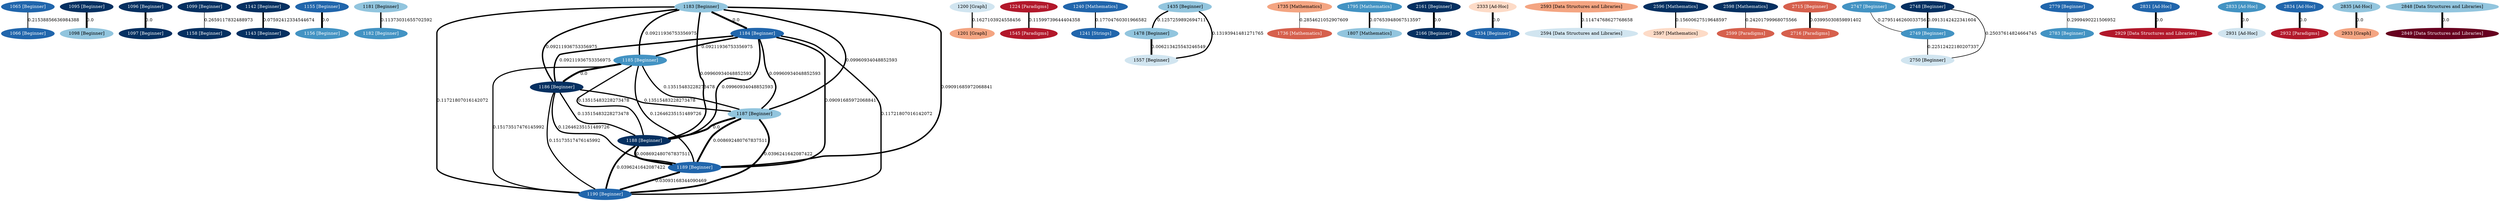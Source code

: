 graph "Co-ocurrence graph (problems_in_out)" {
	node [style=filled]
	1065 [label="1065 [Beginner]" color="#2166AC" fillcolor="#2166AC" fontcolor=white]
	1066 [label="1066 [Beginner]" color="#2166AC" fillcolor="#2166AC" fontcolor=white]
	1065 -- 1066 [label=0.21538856636984388 style="setlinewidth(2.410192)" weight=2]
	1095 [label="1095 [Beginner]" color="#053061" fillcolor="#053061" fontcolor=white]
	1098 [label="1098 [Beginner]" color="#92C5DE" fillcolor="#92C5DE" fontcolor=black]
	1095 -- 1098 [label=0.0 style="setlinewidth(6.000000)" weight=6]
	1096 [label="1096 [Beginner]" color="#053061" fillcolor="#053061" fontcolor=white]
	1097 [label="1097 [Beginner]" color="#053061" fillcolor="#053061" fontcolor=white]
	1096 -- 1097 [label=0.0 style="setlinewidth(6.000000)" weight=6]
	1099 [label="1099 [Beginner]" color="#053061" fillcolor="#053061" fontcolor=white]
	1158 [label="1158 [Beginner]" color="#053061" fillcolor="#053061" fontcolor=white]
	1099 -- 1158 [label=0.2659117832488973 style="setlinewidth(1.568139)" weight=1]
	1142 [label="1142 [Beginner]" color="#053061" fillcolor="#053061" fontcolor=white]
	1143 [label="1143 [Beginner]" color="#053061" fillcolor="#053061" fontcolor=white]
	1142 -- 1143 [label=0.07592412334544674 style="setlinewidth(4.734598)" weight=4]
	1155 [label="1155 [Beginner]" color="#2166AC" fillcolor="#2166AC" fontcolor=white]
	1156 [label="1156 [Beginner]" color="#4393C3" fillcolor="#4393C3" fontcolor=white]
	1155 -- 1156 [label=0.0 style="setlinewidth(6.000000)" weight=6]
	1181 [label="1181 [Beginner]" color="#92C5DE" fillcolor="#92C5DE" fontcolor=black]
	1182 [label="1182 [Beginner]" color="#4393C3" fillcolor="#4393C3" fontcolor=white]
	1181 -- 1182 [label=0.11373031655702592 style="setlinewidth(4.104495)" weight=4]
	1183 [label="1183 [Beginner]" color="#92C5DE" fillcolor="#92C5DE" fontcolor=black]
	1184 [label="1184 [Beginner]" color="#2166AC" fillcolor="#2166AC" fontcolor=white]
	1183 -- 1184 [label=0.0 style="setlinewidth(6.000000)" weight=6]
	1189 [label="1189 [Beginner]" color="#2166AC" fillcolor="#2166AC" fontcolor=white]
	1183 -- 1189 [label=0.09091685972068841 style="setlinewidth(4.484720)" weight=4]
	1185 [label="1185 [Beginner]" color="#4393C3" fillcolor="#4393C3" fontcolor=white]
	1183 -- 1185 [label=0.09211936753356975 style="setlinewidth(4.464678)" weight=4]
	1186 [label="1186 [Beginner]" color="#053061" fillcolor="#053061" fontcolor=white]
	1183 -- 1186 [label=0.09211936753356975 style="setlinewidth(4.464678)" weight=4]
	1187 [label="1187 [Beginner]" color="#92C5DE" fillcolor="#92C5DE" fontcolor=black]
	1183 -- 1187 [label=0.09960934048852593 style="setlinewidth(4.339845)" weight=4]
	1188 [label="1188 [Beginner]" color="#053061" fillcolor="#053061" fontcolor=white]
	1183 -- 1188 [label=0.09960934048852593 style="setlinewidth(4.339845)" weight=4]
	1190 [label="1190 [Beginner]" color="#2166AC" fillcolor="#2166AC" fontcolor=white]
	1183 -- 1190 [label=0.11721807016142072 style="setlinewidth(4.046366)" weight=4]
	1184 -- 1189 [label=0.09091685972068841 style="setlinewidth(4.484720)" weight=4]
	1184 -- 1185 [label=0.09211936753356975 style="setlinewidth(4.464678)" weight=4]
	1184 -- 1186 [label=0.09211936753356975 style="setlinewidth(4.464678)" weight=4]
	1184 -- 1187 [label=0.09960934048852593 style="setlinewidth(4.339845)" weight=4]
	1184 -- 1188 [label=0.09960934048852593 style="setlinewidth(4.339845)" weight=4]
	1184 -- 1190 [label=0.11721807016142072 style="setlinewidth(4.046366)" weight=4]
	1185 -- 1186 [label=0.0 style="setlinewidth(6.000000)" weight=6]
	1185 -- 1189 [label=0.12646235151489726 style="setlinewidth(3.892295)" weight=3]
	1185 -- 1187 [label=0.13515483228273478 style="setlinewidth(3.747420)" weight=3]
	1185 -- 1188 [label=0.13515483228273478 style="setlinewidth(3.747420)" weight=3]
	1185 -- 1190 [label=0.15173517476145992 style="setlinewidth(3.471081)" weight=3]
	1186 -- 1189 [label=0.12646235151489726 style="setlinewidth(3.892295)" weight=3]
	1186 -- 1187 [label=0.13515483228273478 style="setlinewidth(3.747420)" weight=3]
	1186 -- 1188 [label=0.13515483228273478 style="setlinewidth(3.747420)" weight=3]
	1186 -- 1190 [label=0.15173517476145992 style="setlinewidth(3.471081)" weight=3]
	1187 -- 1188 [label=0.0 style="setlinewidth(6.000000)" weight=6]
	1187 -- 1189 [label=0.008692480767837511 style="setlinewidth(5.855125)" weight=5]
	1187 -- 1190 [label=0.0396241642087422 style="setlinewidth(5.339598)" weight=5]
	1188 -- 1189 [label=0.008692480767837511 style="setlinewidth(5.855125)" weight=5]
	1188 -- 1190 [label=0.0396241642087422 style="setlinewidth(5.339598)" weight=5]
	1189 -- 1190 [label=0.03093168344090469 style="setlinewidth(5.484472)" weight=5]
	1200 [label="1200 [Graph]" color="#D1E5F0" fillcolor="#D1E5F0" fontcolor=black]
	1201 [label="1201 [Graph]" color="#F4A582" fillcolor="#F4A582" fontcolor=black]
	1200 -- 1201 [label=0.1627103924558456 style="setlinewidth(3.288161)" weight=3]
	1224 [label="1224 [Paradigms]" color="#B2182B" fillcolor="#B2182B" fontcolor=white]
	1545 [label="1545 [Paradigms]" color="#B2182B" fillcolor="#B2182B" fontcolor=white]
	1224 -- 1545 [label=0.11599739644404358 style="setlinewidth(4.066711)" weight=4]
	1240 [label="1240 [Mathematics]" color="#2166AC" fillcolor="#2166AC" fontcolor=white]
	1241 [label="1241 [Strings]" color="#2166AC" fillcolor="#2166AC" fontcolor=white]
	1240 -- 1241 [label=0.17704760301966582 style="setlinewidth(3.049208)" weight=3]
	1435 [label="1435 [Beginner]" color="#92C5DE" fillcolor="#92C5DE" fontcolor=black]
	1478 [label="1478 [Beginner]" color="#92C5DE" fillcolor="#92C5DE" fontcolor=black]
	1435 -- 1478 [label=0.1257259892694711 style="setlinewidth(3.904568)" weight=3]
	1557 [label="1557 [Beginner]" color="#D1E5F0" fillcolor="#D1E5F0" fontcolor=black]
	1435 -- 1557 [label=0.13193941481271765 style="setlinewidth(3.801011)" weight=3]
	1478 -- 1557 [label=0.006213425543246549 style="setlinewidth(5.896443)" weight=5]
	1735 [label="1735 [Mathematics]" color="#F4A582" fillcolor="#F4A582" fontcolor=black]
	1736 [label="1736 [Mathematics]" color="#D6604D" fillcolor="#D6604D" fontcolor=white]
	1735 -- 1736 [label=0.2854621052907609 style="setlinewidth(1.242300)" weight=1]
	1795 [label="1795 [Mathematics]" color="#4393C3" fillcolor="#4393C3" fontcolor=white]
	1807 [label="1807 [Mathematics]" color="#92C5DE" fillcolor="#92C5DE" fontcolor=black]
	1795 -- 1807 [label=0.07653948067513597 style="setlinewidth(4.724342)" weight=4]
	2161 [label="2161 [Beginner]" color="#053061" fillcolor="#053061" fontcolor=white]
	2166 [label="2166 [Beginner]" color="#053061" fillcolor="#053061" fontcolor=white]
	2161 -- 2166 [label=0.0 style="setlinewidth(6.000000)" weight=6]
	2333 [label="2333 [Ad-Hoc]" color="#FDDBC7" fillcolor="#FDDBC7" fontcolor=black]
	2334 [label="2334 [Beginner]" color="#2166AC" fillcolor="#2166AC" fontcolor=white]
	2333 -- 2334 [label=0.0 style="setlinewidth(6.000000)" weight=6]
	2593 [label="2593 [Data Structures and Libraries]" color="#F4A582" fillcolor="#F4A582" fontcolor=black]
	2594 [label="2594 [Data Structures and Libraries]" color="#D1E5F0" fillcolor="#D1E5F0" fontcolor=black]
	2593 -- 2594 [label=0.11474768627768658 style="setlinewidth(4.087539)" weight=4]
	2596 [label="2596 [Mathematics]" color="#053061" fillcolor="#053061" fontcolor=white]
	2597 [label="2597 [Mathematics]" color="#FDDBC7" fillcolor="#FDDBC7" fontcolor=black]
	2596 -- 2597 [label=0.15600627519648597 style="setlinewidth(3.399896)" weight=3]
	2598 [label="2598 [Mathematics]" color="#053061" fillcolor="#053061" fontcolor=white]
	2599 [label="2599 [Paradigms]" color="#D6604D" fillcolor="#D6604D" fontcolor=white]
	2598 -- 2599 [label=0.24201799968075566 style="setlinewidth(1.966368)" weight=1]
	2715 [label="2715 [Beginner]" color="#D6604D" fillcolor="#D6604D" fontcolor=white]
	2716 [label="2716 [Paradigms]" color="#D6604D" fillcolor="#D6604D" fontcolor=white]
	2715 -- 2716 [label=0.03995030859891402 style="setlinewidth(5.334162)" weight=5]
	2747 [label="2747 [Beginner]" color="#4393C3" fillcolor="#4393C3" fontcolor=white]
	2749 [label="2749 [Beginner]" color="#4393C3" fillcolor="#4393C3" fontcolor=white]
	2747 -- 2749 [label=0.2795146260033756 style="setlinewidth(1.341425)" weight=1]
	2748 [label="2748 [Beginner]" color="#053061" fillcolor="#053061" fontcolor=white]
	2748 -- 2749 [label=0.0913142422341604 style="setlinewidth(4.478097)" weight=4]
	2750 [label="2750 [Beginner]" color="#D1E5F0" fillcolor="#D1E5F0" fontcolor=black]
	2748 -- 2750 [label=0.25037614824664745 style="setlinewidth(1.827066)" weight=1]
	2749 -- 2750 [label=0.22512422180207337 style="setlinewidth(2.247931)" weight=2]
	2779 [label="2779 [Beginner]" color="#2166AC" fillcolor="#2166AC" fontcolor=white]
	2783 [label="2783 [Beginner]" color="#4393C3" fillcolor="#4393C3" fontcolor=white]
	2779 -- 2783 [label=0.2999490221506952 style="setlinewidth(1.000852)" weight=1]
	2831 [label="2831 [Ad-Hoc]" color="#2166AC" fillcolor="#2166AC" fontcolor=white]
	2929 [label="2929 [Data Structures and Libraries]" color="#B2182B" fillcolor="#B2182B" fontcolor=white]
	2831 -- 2929 [label=0.0 style="setlinewidth(6.000000)" weight=6]
	2833 [label="2833 [Ad-Hoc]" color="#4393C3" fillcolor="#4393C3" fontcolor=white]
	2931 [label="2931 [Ad-Hoc]" color="#D1E5F0" fillcolor="#D1E5F0" fontcolor=black]
	2833 -- 2931 [label=0.0 style="setlinewidth(6.000000)" weight=6]
	2834 [label="2834 [Ad-Hoc]" color="#2166AC" fillcolor="#2166AC" fontcolor=white]
	2932 [label="2932 [Paradigms]" color="#B2182B" fillcolor="#B2182B" fontcolor=white]
	2834 -- 2932 [label=0.0 style="setlinewidth(6.000000)" weight=6]
	2835 [label="2835 [Ad-Hoc]" color="#92C5DE" fillcolor="#92C5DE" fontcolor=black]
	2933 [label="2933 [Graph]" color="#F4A582" fillcolor="#F4A582" fontcolor=black]
	2835 -- 2933 [label=0.0 style="setlinewidth(6.000000)" weight=6]
	2848 [label="2848 [Data Structures and Libraries]" color="#92C5DE" fillcolor="#92C5DE" fontcolor=black]
	2849 [label="2849 [Data Structures and Libraries]" color="#67001F" fillcolor="#67001F" fontcolor=white]
	2848 -- 2849 [label=0.0 style="setlinewidth(6.000000)" weight=6]
}
